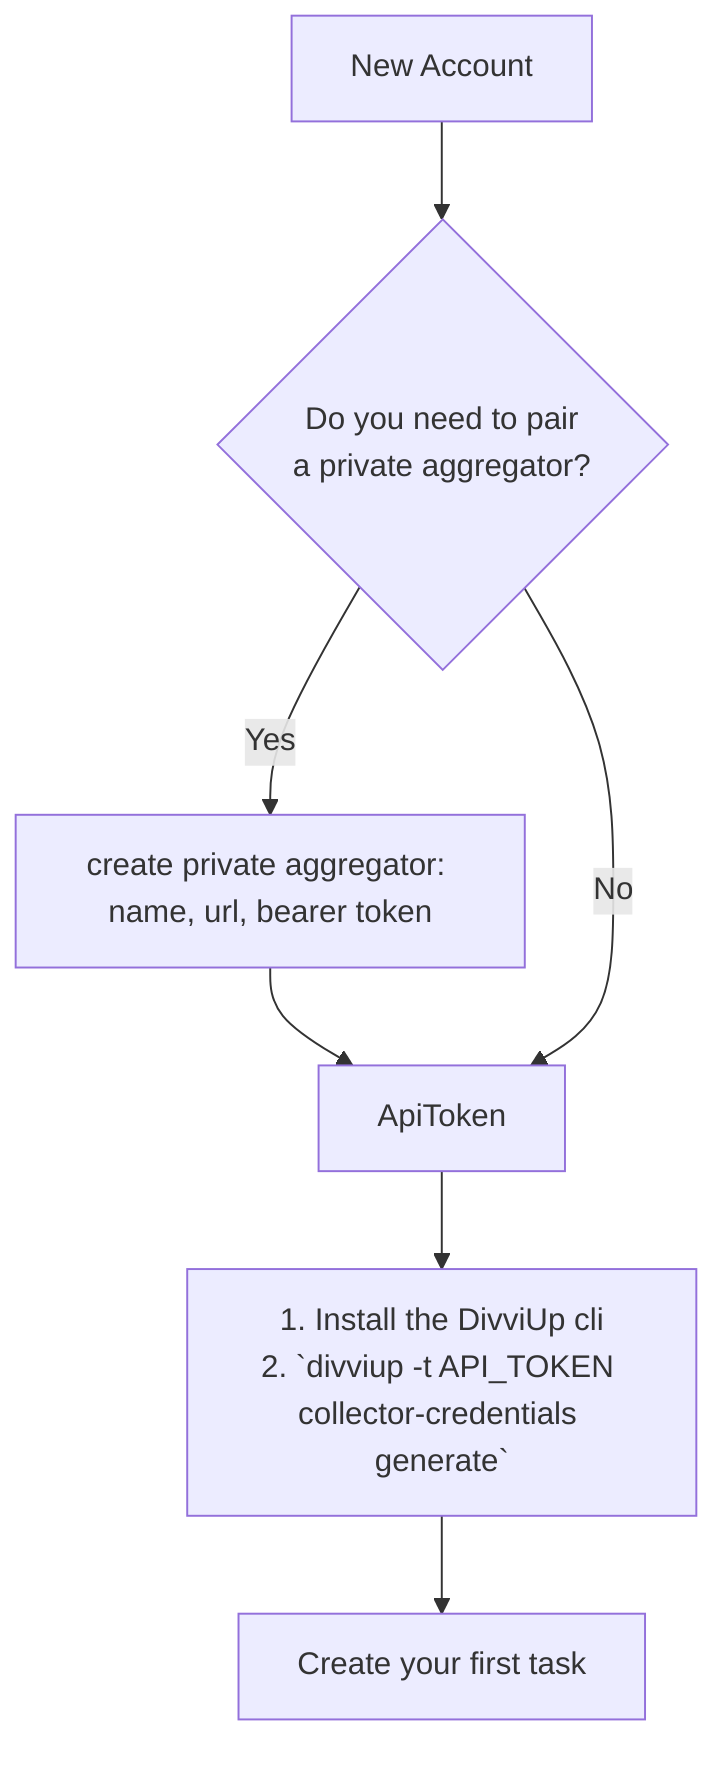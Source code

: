 ---
variant 2: private aggregator first
---

flowchart TD
   NewAccount[New Account] --> PrivateAggregator{Do you need to pair\na private aggregator?}
   PrivateAggregator-->|Yes| PairPrivateAggregator[create private aggregator: name, url, bearer token]
   PairPrivateAggregator--> ApiToken
   PrivateAggregator-->|No| ApiToken
   ApiToken --> UseCli[1. Install the DivviUp cli\n2. `divviup -t API_TOKEN collector-credentials generate`]
   UseCli --> NewTask[Create your first task]